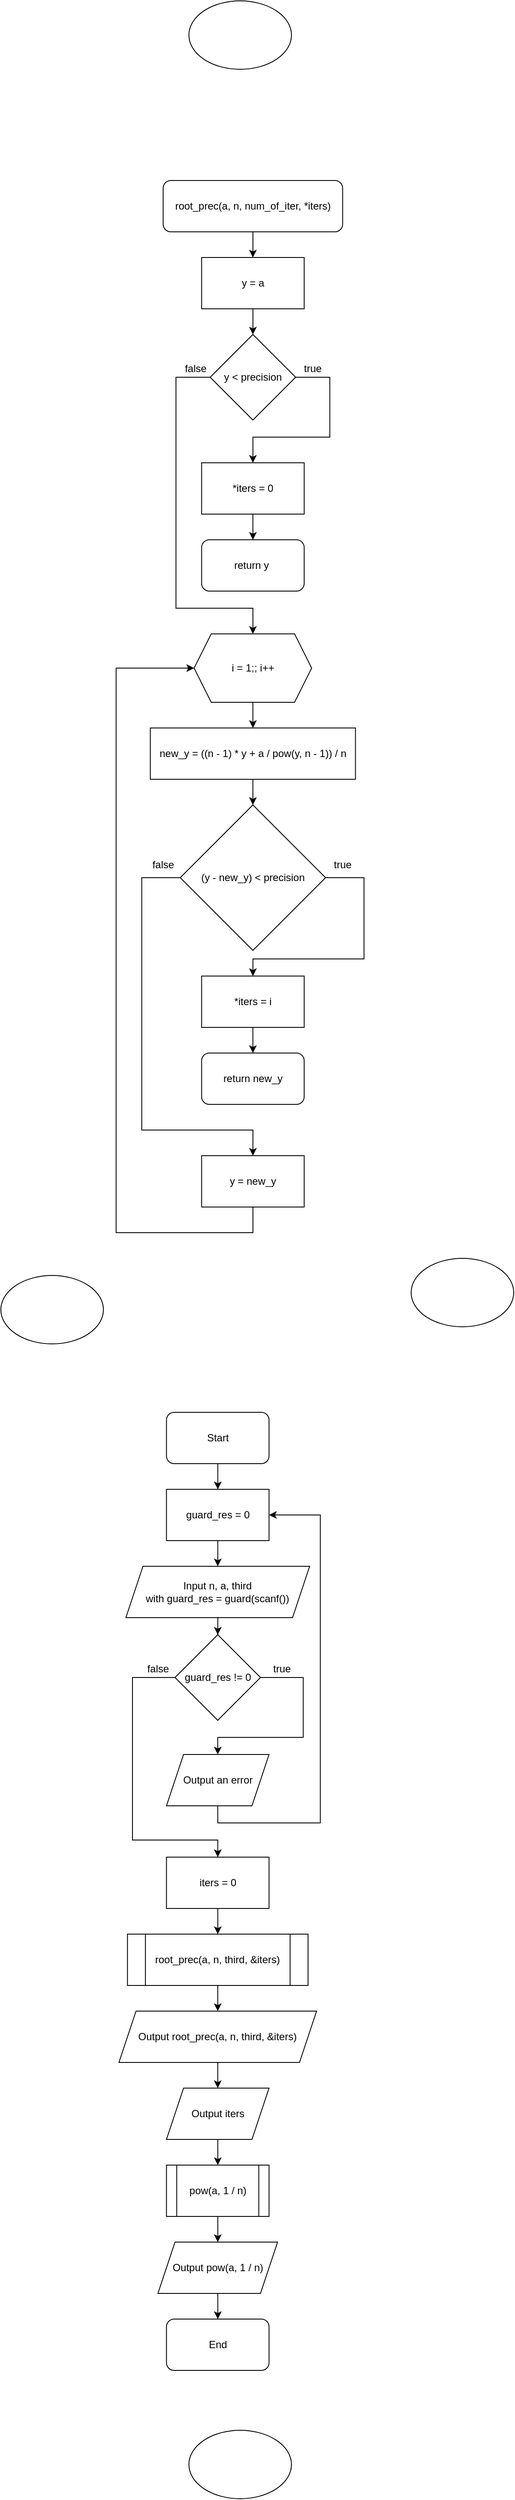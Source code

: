 <mxfile version="13.9.9" type="device"><diagram id="C5RBs43oDa-KdzZeNtuy" name="Page-1"><mxGraphModel dx="6291" dy="3780" grid="1" gridSize="10" guides="1" tooltips="1" connect="1" arrows="1" fold="1" page="0" pageScale="1" pageWidth="827" pageHeight="1169" math="0" shadow="0"><root><mxCell id="WIyWlLk6GJQsqaUBKTNV-0"/><mxCell id="WIyWlLk6GJQsqaUBKTNV-1" parent="WIyWlLk6GJQsqaUBKTNV-0"/><mxCell id="rqaOkurwaKAtcZYJtyHr-7" style="edgeStyle=orthogonalEdgeStyle;rounded=0;orthogonalLoop=1;jettySize=auto;html=1;entryX=0.5;entryY=0;entryDx=0;entryDy=0;" edge="1" parent="WIyWlLk6GJQsqaUBKTNV-1" source="rqaOkurwaKAtcZYJtyHr-0" target="rqaOkurwaKAtcZYJtyHr-2"><mxGeometry relative="1" as="geometry"/></mxCell><mxCell id="rqaOkurwaKAtcZYJtyHr-0" value="root_prec(a, n, num_of_iter, *iters)" style="rounded=1;whiteSpace=wrap;html=1;" vertex="1" parent="WIyWlLk6GJQsqaUBKTNV-1"><mxGeometry x="169.86" y="-90" width="210" height="60" as="geometry"/></mxCell><mxCell id="rqaOkurwaKAtcZYJtyHr-88" style="edgeStyle=orthogonalEdgeStyle;rounded=0;orthogonalLoop=1;jettySize=auto;html=1;" edge="1" parent="WIyWlLk6GJQsqaUBKTNV-1" source="rqaOkurwaKAtcZYJtyHr-2" target="rqaOkurwaKAtcZYJtyHr-87"><mxGeometry relative="1" as="geometry"/></mxCell><mxCell id="rqaOkurwaKAtcZYJtyHr-2" value="y = a" style="rounded=0;whiteSpace=wrap;html=1;" vertex="1" parent="WIyWlLk6GJQsqaUBKTNV-1"><mxGeometry x="214.86" width="120" height="60" as="geometry"/></mxCell><mxCell id="rqaOkurwaKAtcZYJtyHr-9" style="edgeStyle=orthogonalEdgeStyle;rounded=0;orthogonalLoop=1;jettySize=auto;html=1;entryX=0.5;entryY=0;entryDx=0;entryDy=0;" edge="1" parent="WIyWlLk6GJQsqaUBKTNV-1" source="rqaOkurwaKAtcZYJtyHr-5" target="rqaOkurwaKAtcZYJtyHr-6"><mxGeometry relative="1" as="geometry"/></mxCell><mxCell id="rqaOkurwaKAtcZYJtyHr-5" value="i = 1;; i++" style="shape=hexagon;perimeter=hexagonPerimeter2;whiteSpace=wrap;html=1;fixedSize=1;" vertex="1" parent="WIyWlLk6GJQsqaUBKTNV-1"><mxGeometry x="206.11" y="440" width="137.5" height="80" as="geometry"/></mxCell><mxCell id="rqaOkurwaKAtcZYJtyHr-97" style="edgeStyle=orthogonalEdgeStyle;rounded=0;orthogonalLoop=1;jettySize=auto;html=1;exitX=0.5;exitY=1;exitDx=0;exitDy=0;entryX=0.5;entryY=0;entryDx=0;entryDy=0;" edge="1" parent="WIyWlLk6GJQsqaUBKTNV-1" source="rqaOkurwaKAtcZYJtyHr-6" target="rqaOkurwaKAtcZYJtyHr-96"><mxGeometry relative="1" as="geometry"/></mxCell><mxCell id="rqaOkurwaKAtcZYJtyHr-6" value="new_y = ((n - 1) * y + a / pow(y, n - 1)) / n" style="rounded=0;whiteSpace=wrap;html=1;" vertex="1" parent="WIyWlLk6GJQsqaUBKTNV-1"><mxGeometry x="154.86" y="550" width="240" height="60" as="geometry"/></mxCell><mxCell id="rqaOkurwaKAtcZYJtyHr-67" style="edgeStyle=orthogonalEdgeStyle;rounded=0;orthogonalLoop=1;jettySize=auto;html=1;" edge="1" parent="WIyWlLk6GJQsqaUBKTNV-1" source="rqaOkurwaKAtcZYJtyHr-45" target="rqaOkurwaKAtcZYJtyHr-54"><mxGeometry relative="1" as="geometry"/></mxCell><mxCell id="rqaOkurwaKAtcZYJtyHr-45" value="Start" style="rounded=1;whiteSpace=wrap;html=1;" vertex="1" parent="WIyWlLk6GJQsqaUBKTNV-1"><mxGeometry x="173.75" y="1350" width="120" height="60" as="geometry"/></mxCell><mxCell id="rqaOkurwaKAtcZYJtyHr-56" style="edgeStyle=orthogonalEdgeStyle;rounded=0;orthogonalLoop=1;jettySize=auto;html=1;entryX=0.5;entryY=0;entryDx=0;entryDy=0;" edge="1" parent="WIyWlLk6GJQsqaUBKTNV-1" source="rqaOkurwaKAtcZYJtyHr-54" target="rqaOkurwaKAtcZYJtyHr-55"><mxGeometry relative="1" as="geometry"/></mxCell><mxCell id="rqaOkurwaKAtcZYJtyHr-54" value="guard_res = 0" style="rounded=0;whiteSpace=wrap;html=1;" vertex="1" parent="WIyWlLk6GJQsqaUBKTNV-1"><mxGeometry x="173.75" y="1440" width="120" height="60" as="geometry"/></mxCell><mxCell id="rqaOkurwaKAtcZYJtyHr-70" style="edgeStyle=orthogonalEdgeStyle;rounded=0;orthogonalLoop=1;jettySize=auto;html=1;entryX=0.5;entryY=0;entryDx=0;entryDy=0;" edge="1" parent="WIyWlLk6GJQsqaUBKTNV-1" source="rqaOkurwaKAtcZYJtyHr-55" target="rqaOkurwaKAtcZYJtyHr-69"><mxGeometry relative="1" as="geometry"/></mxCell><mxCell id="rqaOkurwaKAtcZYJtyHr-55" value="Input n, a, third&lt;br&gt;with guard_res = guard(scanf())" style="shape=parallelogram;perimeter=parallelogramPerimeter;whiteSpace=wrap;html=1;fixedSize=1;" vertex="1" parent="WIyWlLk6GJQsqaUBKTNV-1"><mxGeometry x="126.25" y="1530" width="215" height="60" as="geometry"/></mxCell><mxCell id="rqaOkurwaKAtcZYJtyHr-60" style="edgeStyle=orthogonalEdgeStyle;rounded=0;orthogonalLoop=1;jettySize=auto;html=1;entryX=0.5;entryY=0;entryDx=0;entryDy=0;" edge="1" parent="WIyWlLk6GJQsqaUBKTNV-1" source="rqaOkurwaKAtcZYJtyHr-57" target="rqaOkurwaKAtcZYJtyHr-59"><mxGeometry relative="1" as="geometry"/></mxCell><mxCell id="rqaOkurwaKAtcZYJtyHr-57" value="root_prec(a, n, third, &amp;amp;iters)" style="shape=process;whiteSpace=wrap;html=1;backgroundOutline=1;" vertex="1" parent="WIyWlLk6GJQsqaUBKTNV-1"><mxGeometry x="128.13" y="1960" width="211.25" height="60" as="geometry"/></mxCell><mxCell id="rqaOkurwaKAtcZYJtyHr-110" style="edgeStyle=orthogonalEdgeStyle;rounded=0;orthogonalLoop=1;jettySize=auto;html=1;entryX=0.5;entryY=0;entryDx=0;entryDy=0;" edge="1" parent="WIyWlLk6GJQsqaUBKTNV-1" source="rqaOkurwaKAtcZYJtyHr-59" target="rqaOkurwaKAtcZYJtyHr-109"><mxGeometry relative="1" as="geometry"/></mxCell><mxCell id="rqaOkurwaKAtcZYJtyHr-59" value="Output root_prec(a, n, third, &amp;amp;iters)" style="shape=parallelogram;perimeter=parallelogramPerimeter;whiteSpace=wrap;html=1;fixedSize=1;" vertex="1" parent="WIyWlLk6GJQsqaUBKTNV-1"><mxGeometry x="118.13" y="2050" width="231.25" height="60" as="geometry"/></mxCell><mxCell id="rqaOkurwaKAtcZYJtyHr-64" style="edgeStyle=orthogonalEdgeStyle;rounded=0;orthogonalLoop=1;jettySize=auto;html=1;entryX=0.5;entryY=0;entryDx=0;entryDy=0;" edge="1" parent="WIyWlLk6GJQsqaUBKTNV-1" source="rqaOkurwaKAtcZYJtyHr-61" target="rqaOkurwaKAtcZYJtyHr-63"><mxGeometry relative="1" as="geometry"/></mxCell><mxCell id="rqaOkurwaKAtcZYJtyHr-61" value="pow(a, 1 / n)" style="shape=process;whiteSpace=wrap;html=1;backgroundOutline=1;" vertex="1" parent="WIyWlLk6GJQsqaUBKTNV-1"><mxGeometry x="173.75" y="2230" width="120" height="60" as="geometry"/></mxCell><mxCell id="rqaOkurwaKAtcZYJtyHr-81" style="edgeStyle=orthogonalEdgeStyle;rounded=0;orthogonalLoop=1;jettySize=auto;html=1;" edge="1" parent="WIyWlLk6GJQsqaUBKTNV-1" source="rqaOkurwaKAtcZYJtyHr-63" target="rqaOkurwaKAtcZYJtyHr-80"><mxGeometry relative="1" as="geometry"/></mxCell><mxCell id="rqaOkurwaKAtcZYJtyHr-63" value="Output&amp;nbsp;pow(a, 1 / n)" style="shape=parallelogram;perimeter=parallelogramPerimeter;whiteSpace=wrap;html=1;fixedSize=1;" vertex="1" parent="WIyWlLk6GJQsqaUBKTNV-1"><mxGeometry x="163.75" y="2320" width="140" height="60" as="geometry"/></mxCell><mxCell id="rqaOkurwaKAtcZYJtyHr-75" style="edgeStyle=orthogonalEdgeStyle;rounded=0;orthogonalLoop=1;jettySize=auto;html=1;exitX=1;exitY=0.5;exitDx=0;exitDy=0;" edge="1" parent="WIyWlLk6GJQsqaUBKTNV-1" source="rqaOkurwaKAtcZYJtyHr-69" target="rqaOkurwaKAtcZYJtyHr-74"><mxGeometry relative="1" as="geometry"><Array as="points"><mxPoint x="333.75" y="1660"/><mxPoint x="333.75" y="1730"/><mxPoint x="233.75" y="1730"/></Array></mxGeometry></mxCell><mxCell id="rqaOkurwaKAtcZYJtyHr-78" style="edgeStyle=orthogonalEdgeStyle;rounded=0;orthogonalLoop=1;jettySize=auto;html=1;exitX=0;exitY=0.5;exitDx=0;exitDy=0;entryX=0.5;entryY=0;entryDx=0;entryDy=0;" edge="1" parent="WIyWlLk6GJQsqaUBKTNV-1" source="rqaOkurwaKAtcZYJtyHr-69" target="rqaOkurwaKAtcZYJtyHr-107"><mxGeometry relative="1" as="geometry"><Array as="points"><mxPoint x="134" y="1660"/><mxPoint x="134" y="1850"/><mxPoint x="234" y="1850"/></Array></mxGeometry></mxCell><mxCell id="rqaOkurwaKAtcZYJtyHr-69" value="guard_res&amp;nbsp;!= 0" style="rhombus;whiteSpace=wrap;html=1;" vertex="1" parent="WIyWlLk6GJQsqaUBKTNV-1"><mxGeometry x="183.75" y="1610" width="100" height="100" as="geometry"/></mxCell><mxCell id="rqaOkurwaKAtcZYJtyHr-72" value="true" style="text;html=1;strokeColor=none;fillColor=none;align=center;verticalAlign=middle;whiteSpace=wrap;rounded=0;" vertex="1" parent="WIyWlLk6GJQsqaUBKTNV-1"><mxGeometry x="288.75" y="1640" width="40" height="20" as="geometry"/></mxCell><mxCell id="rqaOkurwaKAtcZYJtyHr-76" style="edgeStyle=orthogonalEdgeStyle;rounded=0;orthogonalLoop=1;jettySize=auto;html=1;entryX=1;entryY=0.5;entryDx=0;entryDy=0;exitX=0.5;exitY=1;exitDx=0;exitDy=0;" edge="1" parent="WIyWlLk6GJQsqaUBKTNV-1" source="rqaOkurwaKAtcZYJtyHr-74" target="rqaOkurwaKAtcZYJtyHr-54"><mxGeometry relative="1" as="geometry"><Array as="points"><mxPoint x="233.75" y="1830"/><mxPoint x="353.75" y="1830"/><mxPoint x="353.75" y="1470"/></Array></mxGeometry></mxCell><mxCell id="rqaOkurwaKAtcZYJtyHr-74" value="Output an error" style="shape=parallelogram;perimeter=parallelogramPerimeter;whiteSpace=wrap;html=1;fixedSize=1;" vertex="1" parent="WIyWlLk6GJQsqaUBKTNV-1"><mxGeometry x="173.75" y="1750" width="120" height="60" as="geometry"/></mxCell><mxCell id="rqaOkurwaKAtcZYJtyHr-79" value="false" style="text;html=1;strokeColor=none;fillColor=none;align=center;verticalAlign=middle;whiteSpace=wrap;rounded=0;" vertex="1" parent="WIyWlLk6GJQsqaUBKTNV-1"><mxGeometry x="143.75" y="1640" width="40" height="20" as="geometry"/></mxCell><mxCell id="rqaOkurwaKAtcZYJtyHr-80" value="End" style="rounded=1;whiteSpace=wrap;html=1;" vertex="1" parent="WIyWlLk6GJQsqaUBKTNV-1"><mxGeometry x="173.75" y="2410" width="120" height="60" as="geometry"/></mxCell><mxCell id="rqaOkurwaKAtcZYJtyHr-82" value="" style="ellipse;whiteSpace=wrap;html=1;" vertex="1" parent="WIyWlLk6GJQsqaUBKTNV-1"><mxGeometry x="-20" y="1190" width="120" height="80" as="geometry"/></mxCell><mxCell id="rqaOkurwaKAtcZYJtyHr-84" value="" style="ellipse;whiteSpace=wrap;html=1;" vertex="1" parent="WIyWlLk6GJQsqaUBKTNV-1"><mxGeometry x="200" y="-300" width="120" height="80" as="geometry"/></mxCell><mxCell id="rqaOkurwaKAtcZYJtyHr-86" value="" style="ellipse;whiteSpace=wrap;html=1;" vertex="1" parent="WIyWlLk6GJQsqaUBKTNV-1"><mxGeometry x="460" y="1170" width="120" height="80" as="geometry"/></mxCell><mxCell id="rqaOkurwaKAtcZYJtyHr-90" style="edgeStyle=orthogonalEdgeStyle;rounded=0;orthogonalLoop=1;jettySize=auto;html=1;entryX=0.5;entryY=0;entryDx=0;entryDy=0;exitX=1;exitY=0.5;exitDx=0;exitDy=0;" edge="1" parent="WIyWlLk6GJQsqaUBKTNV-1" source="rqaOkurwaKAtcZYJtyHr-87" target="rqaOkurwaKAtcZYJtyHr-89"><mxGeometry relative="1" as="geometry"><Array as="points"><mxPoint x="364.86" y="140"/><mxPoint x="364.86" y="210"/><mxPoint x="274.86" y="210"/></Array></mxGeometry></mxCell><mxCell id="rqaOkurwaKAtcZYJtyHr-94" style="edgeStyle=orthogonalEdgeStyle;rounded=0;orthogonalLoop=1;jettySize=auto;html=1;exitX=0;exitY=0.5;exitDx=0;exitDy=0;entryX=0.5;entryY=0;entryDx=0;entryDy=0;" edge="1" parent="WIyWlLk6GJQsqaUBKTNV-1" source="rqaOkurwaKAtcZYJtyHr-87" target="rqaOkurwaKAtcZYJtyHr-5"><mxGeometry relative="1" as="geometry"><Array as="points"><mxPoint x="184.86" y="140"/><mxPoint x="184.86" y="410"/><mxPoint x="274.86" y="410"/></Array></mxGeometry></mxCell><mxCell id="rqaOkurwaKAtcZYJtyHr-87" value="y &amp;lt; precision" style="rhombus;whiteSpace=wrap;html=1;" vertex="1" parent="WIyWlLk6GJQsqaUBKTNV-1"><mxGeometry x="224.86" y="90" width="100" height="100" as="geometry"/></mxCell><mxCell id="rqaOkurwaKAtcZYJtyHr-93" style="edgeStyle=orthogonalEdgeStyle;rounded=0;orthogonalLoop=1;jettySize=auto;html=1;exitX=0.5;exitY=1;exitDx=0;exitDy=0;entryX=0.5;entryY=0;entryDx=0;entryDy=0;" edge="1" parent="WIyWlLk6GJQsqaUBKTNV-1" source="rqaOkurwaKAtcZYJtyHr-89" target="rqaOkurwaKAtcZYJtyHr-92"><mxGeometry relative="1" as="geometry"/></mxCell><mxCell id="rqaOkurwaKAtcZYJtyHr-89" value="*iters = 0" style="rounded=0;whiteSpace=wrap;html=1;" vertex="1" parent="WIyWlLk6GJQsqaUBKTNV-1"><mxGeometry x="214.86" y="240" width="120" height="60" as="geometry"/></mxCell><mxCell id="rqaOkurwaKAtcZYJtyHr-91" value="true" style="text;html=1;strokeColor=none;fillColor=none;align=center;verticalAlign=middle;whiteSpace=wrap;rounded=0;" vertex="1" parent="WIyWlLk6GJQsqaUBKTNV-1"><mxGeometry x="324.86" y="120" width="40" height="20" as="geometry"/></mxCell><mxCell id="rqaOkurwaKAtcZYJtyHr-92" value="return y&amp;nbsp;" style="rounded=1;whiteSpace=wrap;html=1;" vertex="1" parent="WIyWlLk6GJQsqaUBKTNV-1"><mxGeometry x="214.86" y="330" width="120" height="60" as="geometry"/></mxCell><mxCell id="rqaOkurwaKAtcZYJtyHr-95" value="false" style="text;html=1;strokeColor=none;fillColor=none;align=center;verticalAlign=middle;whiteSpace=wrap;rounded=0;" vertex="1" parent="WIyWlLk6GJQsqaUBKTNV-1"><mxGeometry x="187.86" y="120" width="40" height="20" as="geometry"/></mxCell><mxCell id="rqaOkurwaKAtcZYJtyHr-99" style="edgeStyle=orthogonalEdgeStyle;rounded=0;orthogonalLoop=1;jettySize=auto;html=1;entryX=0.5;entryY=0;entryDx=0;entryDy=0;exitX=1;exitY=0.5;exitDx=0;exitDy=0;" edge="1" parent="WIyWlLk6GJQsqaUBKTNV-1" source="rqaOkurwaKAtcZYJtyHr-96" target="rqaOkurwaKAtcZYJtyHr-98"><mxGeometry relative="1" as="geometry"><Array as="points"><mxPoint x="404.86" y="725"/><mxPoint x="404.86" y="820"/><mxPoint x="274.86" y="820"/></Array></mxGeometry></mxCell><mxCell id="rqaOkurwaKAtcZYJtyHr-104" style="edgeStyle=orthogonalEdgeStyle;rounded=0;orthogonalLoop=1;jettySize=auto;html=1;entryX=0.5;entryY=0;entryDx=0;entryDy=0;" edge="1" parent="WIyWlLk6GJQsqaUBKTNV-1" source="rqaOkurwaKAtcZYJtyHr-96" target="rqaOkurwaKAtcZYJtyHr-103"><mxGeometry relative="1" as="geometry"><Array as="points"><mxPoint x="144.86" y="725"/><mxPoint x="144.86" y="1020"/><mxPoint x="274.86" y="1020"/></Array></mxGeometry></mxCell><mxCell id="rqaOkurwaKAtcZYJtyHr-96" value="(y - new_y) &amp;lt; precision" style="rhombus;whiteSpace=wrap;html=1;" vertex="1" parent="WIyWlLk6GJQsqaUBKTNV-1"><mxGeometry x="189.86" y="640" width="170" height="170" as="geometry"/></mxCell><mxCell id="rqaOkurwaKAtcZYJtyHr-101" style="edgeStyle=orthogonalEdgeStyle;rounded=0;orthogonalLoop=1;jettySize=auto;html=1;exitX=0.5;exitY=1;exitDx=0;exitDy=0;entryX=0.5;entryY=0;entryDx=0;entryDy=0;" edge="1" parent="WIyWlLk6GJQsqaUBKTNV-1" source="rqaOkurwaKAtcZYJtyHr-98" target="rqaOkurwaKAtcZYJtyHr-100"><mxGeometry relative="1" as="geometry"/></mxCell><mxCell id="rqaOkurwaKAtcZYJtyHr-98" value="*iters = i" style="rounded=0;whiteSpace=wrap;html=1;" vertex="1" parent="WIyWlLk6GJQsqaUBKTNV-1"><mxGeometry x="214.86" y="840" width="120" height="60" as="geometry"/></mxCell><mxCell id="rqaOkurwaKAtcZYJtyHr-100" value="return new_y" style="rounded=1;whiteSpace=wrap;html=1;" vertex="1" parent="WIyWlLk6GJQsqaUBKTNV-1"><mxGeometry x="214.86" y="930" width="120" height="60" as="geometry"/></mxCell><mxCell id="rqaOkurwaKAtcZYJtyHr-102" value="true" style="text;html=1;strokeColor=none;fillColor=none;align=center;verticalAlign=middle;whiteSpace=wrap;rounded=0;" vertex="1" parent="WIyWlLk6GJQsqaUBKTNV-1"><mxGeometry x="359.86" y="700" width="40" height="20" as="geometry"/></mxCell><mxCell id="rqaOkurwaKAtcZYJtyHr-106" style="edgeStyle=orthogonalEdgeStyle;rounded=0;orthogonalLoop=1;jettySize=auto;html=1;entryX=0;entryY=0.5;entryDx=0;entryDy=0;" edge="1" parent="WIyWlLk6GJQsqaUBKTNV-1" source="rqaOkurwaKAtcZYJtyHr-103" target="rqaOkurwaKAtcZYJtyHr-5"><mxGeometry relative="1" as="geometry"><Array as="points"><mxPoint x="274.86" y="1140"/><mxPoint x="114.86" y="1140"/><mxPoint x="114.86" y="480"/></Array></mxGeometry></mxCell><mxCell id="rqaOkurwaKAtcZYJtyHr-103" value="y = new_y" style="rounded=0;whiteSpace=wrap;html=1;" vertex="1" parent="WIyWlLk6GJQsqaUBKTNV-1"><mxGeometry x="214.86" y="1050" width="120" height="60" as="geometry"/></mxCell><mxCell id="rqaOkurwaKAtcZYJtyHr-105" value="false" style="text;html=1;strokeColor=none;fillColor=none;align=center;verticalAlign=middle;whiteSpace=wrap;rounded=0;" vertex="1" parent="WIyWlLk6GJQsqaUBKTNV-1"><mxGeometry x="149.86" y="700" width="40" height="20" as="geometry"/></mxCell><mxCell id="rqaOkurwaKAtcZYJtyHr-108" style="edgeStyle=orthogonalEdgeStyle;rounded=0;orthogonalLoop=1;jettySize=auto;html=1;entryX=0.5;entryY=0;entryDx=0;entryDy=0;" edge="1" parent="WIyWlLk6GJQsqaUBKTNV-1" source="rqaOkurwaKAtcZYJtyHr-107" target="rqaOkurwaKAtcZYJtyHr-57"><mxGeometry relative="1" as="geometry"/></mxCell><mxCell id="rqaOkurwaKAtcZYJtyHr-107" value="iters = 0" style="rounded=0;whiteSpace=wrap;html=1;" vertex="1" parent="WIyWlLk6GJQsqaUBKTNV-1"><mxGeometry x="173.75" y="1870" width="120" height="60" as="geometry"/></mxCell><mxCell id="rqaOkurwaKAtcZYJtyHr-111" style="edgeStyle=orthogonalEdgeStyle;rounded=0;orthogonalLoop=1;jettySize=auto;html=1;exitX=0.5;exitY=1;exitDx=0;exitDy=0;" edge="1" parent="WIyWlLk6GJQsqaUBKTNV-1" source="rqaOkurwaKAtcZYJtyHr-109" target="rqaOkurwaKAtcZYJtyHr-61"><mxGeometry relative="1" as="geometry"><mxPoint x="233.833" y="2210" as="sourcePoint"/></mxGeometry></mxCell><mxCell id="rqaOkurwaKAtcZYJtyHr-109" value="Output iters" style="shape=parallelogram;perimeter=parallelogramPerimeter;whiteSpace=wrap;html=1;fixedSize=1;" vertex="1" parent="WIyWlLk6GJQsqaUBKTNV-1"><mxGeometry x="173.75" y="2140" width="120" height="60" as="geometry"/></mxCell><mxCell id="rqaOkurwaKAtcZYJtyHr-112" value="" style="ellipse;whiteSpace=wrap;html=1;" vertex="1" parent="WIyWlLk6GJQsqaUBKTNV-1"><mxGeometry x="200" y="2540" width="120" height="80" as="geometry"/></mxCell></root></mxGraphModel></diagram></mxfile>